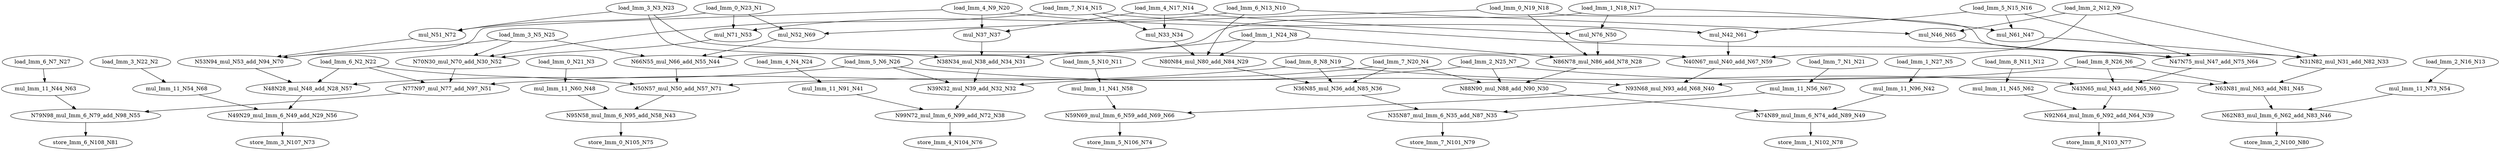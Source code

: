 digraph graphname {
N55 [color="black", label="N79N98_mul_Imm_6_N79_add_N98_N55"];
N74 [color="black", label="store_Imm_5_N106_N74"];
N78 [color="black", label="store_Imm_1_N102_N78"];
N70 [color="black", label="N53N94_mul_N53_add_N94_N70"];
N54 [color="black", label="mul_Imm_11_N73_N54"];
N73 [color="black", label="store_Imm_3_N107_N73"];
N69 [color="black", label="mul_N52_N69"];
N79 [color="black", label="store_Imm_7_N101_N79"];
N58 [color="black", label="mul_Imm_11_N41_N58"];
N68 [color="black", label="mul_Imm_11_N54_N68"];
N80 [color="black", label="store_Imm_2_N100_N80"];
N49 [color="black", label="N74N89_mul_Imm_6_N74_add_N89_N49"];
N48 [color="black", label="mul_Imm_11_N60_N48"];
N65 [color="black", label="mul_N46_N65"];
N64 [color="black", label="N47N75_mul_N47_add_N75_N64"];
N63 [color="black", label="mul_Imm_11_N44_N63"];
N62 [color="black", label="mul_Imm_11_N45_N62"];
N61 [color="black", label="mul_N42_N61"];
N60 [color="black", label="N43N65_mul_N43_add_N65_N60"];
N41 [color="black", label="mul_Imm_11_N91_N41"];
N40 [color="black", label="N93N68_mul_N93_add_N68_N40"];
N43 [color="black", label="N95N58_mul_Imm_6_N95_add_N58_N43"];
N42 [color="black", label="mul_Imm_11_N96_N42"];
N45 [color="black", label="N63N81_mul_N63_add_N81_N45"];
N44 [color="black", label="N66N55_mul_N66_add_N55_N44"];
N47 [color="black", label="mul_N61_N47"];
N46 [color="black", label="N62N83_mul_Imm_6_N62_add_N83_N46"];
N29 [color="black", label="N80N84_mul_N80_add_N84_N29"];
N28 [color="black", label="N86N78_mul_N86_add_N78_N28"];
N59 [color="black", label="N40N67_mul_N40_add_N67_N59"];
N23 [color="black", label="load_Imm_3_N3_N23"];
N22 [color="black", label="load_Imm_6_N2_N22"];
N21 [color="black", label="load_Imm_7_N1_N21"];
N20 [color="black", label="load_Imm_4_N9_N20"];
N27 [color="black", label="load_Imm_6_N7_N27"];
N26 [color="black", label="load_Imm_5_N6_N26"];
N25 [color="black", label="load_Imm_3_N5_N25"];
N24 [color="black", label="load_Imm_4_N4_N24"];
N67 [color="black", label="mul_Imm_11_N56_N67"];
N81 [color="black", label="store_Imm_6_N108_N81"];
N75 [color="black", label="store_Imm_0_N105_N75"];
N66 [color="black", label="N59N69_mul_Imm_6_N59_add_N69_N66"];
N76 [color="black", label="store_Imm_4_N104_N76"];
N8 [color="black", label="load_Imm_1_N24_N8"];
N9 [color="black", label="load_Imm_2_N12_N9"];
N77 [color="black", label="store_Imm_8_N103_N77"];
N71 [color="black", label="N50N57_mul_N50_add_N57_N71"];
N1 [color="black", label="load_Imm_0_N23_N1"];
N2 [color="black", label="load_Imm_3_N22_N2"];
N3 [color="black", label="load_Imm_0_N21_N3"];
N4 [color="black", label="load_Imm_7_N20_N4"];
N5 [color="black", label="load_Imm_1_N27_N5"];
N6 [color="black", label="load_Imm_8_N26_N6"];
N7 [color="black", label="load_Imm_2_N25_N7"];
N12 [color="black", label="load_Imm_8_N11_N12"];
N13 [color="black", label="load_Imm_2_N16_N13"];
N10 [color="black", label="load_Imm_6_N13_N10"];
N11 [color="black", label="load_Imm_5_N10_N11"];
N16 [color="black", label="load_Imm_5_N15_N16"];
N17 [color="black", label="load_Imm_1_N18_N17"];
N14 [color="black", label="load_Imm_4_N17_N14"];
N15 [color="black", label="load_Imm_7_N14_N15"];
N56 [color="black", label="N49N29_mul_Imm_6_N49_add_N29_N56"];
N57 [color="black", label="N48N28_mul_N48_add_N28_N57"];
N18 [color="black", label="load_Imm_0_N19_N18"];
N19 [color="black", label="load_Imm_8_N8_N19"];
N52 [color="black", label="N70N30_mul_N70_add_N30_N52"];
N53 [color="black", label="mul_N71_N53"];
N50 [color="black", label="mul_N76_N50"];
N51 [color="black", label="N77N97_mul_N77_add_N97_N51"];
N38 [color="black", label="N99N72_mul_Imm_6_N99_add_N72_N38"];
N39 [color="black", label="N92N64_mul_Imm_6_N92_add_N64_N39"];
N72 [color="black", label="mul_N51_N72"];
N30 [color="black", label="N88N90_mul_N88_add_N90_N30"];
N31 [color="black", label="N38N34_mul_N38_add_N34_N31"];
N32 [color="black", label="N39N32_mul_N39_add_N32_N32"];
N33 [color="black", label="N31N82_mul_N31_add_N82_N33"];
N34 [color="black", label="mul_N33_N34"];
N35 [color="black", label="N35N87_mul_Imm_6_N35_add_N87_N35"];
N36 [color="black", label="N36N85_mul_N36_add_N85_N36"];
N37 [color="black", label="mul_N37_N37"];
N55 -> N81;
N70 -> N57;
N54 -> N46;
N69 -> N44;
N58 -> N66;
N68 -> N56;
N49 -> N78;
N48 -> N43;
N65 -> N64;
N64 -> N60;
N63 -> N55;
N62 -> N39;
N61 -> N59;
N60 -> N39;
N41 -> N38;
N40 -> N66;
N43 -> N75;
N42 -> N49;
N45 -> N46;
N44 -> N71;
N47 -> N33;
N46 -> N80;
N29 -> N36;
N28 -> N30;
N59 -> N40;
N23 -> N59;
N23 -> N31;
N23 -> N72;
N22 -> N57;
N22 -> N51;
N22 -> N71;
N21 -> N67;
N20 -> N61;
N20 -> N37;
N20 -> N70;
N27 -> N63;
N26 -> N40;
N26 -> N57;
N26 -> N32;
N25 -> N70;
N25 -> N52;
N25 -> N44;
N24 -> N41;
N67 -> N35;
N66 -> N74;
N8 -> N28;
N8 -> N29;
N8 -> N31;
N9 -> N65;
N9 -> N59;
N9 -> N33;
N71 -> N43;
N1 -> N72;
N1 -> N69;
N1 -> N53;
N2 -> N68;
N3 -> N48;
N4 -> N32;
N4 -> N30;
N4 -> N36;
N5 -> N42;
N6 -> N45;
N6 -> N40;
N6 -> N60;
N7 -> N45;
N7 -> N71;
N7 -> N30;
N12 -> N62;
N13 -> N54;
N10 -> N65;
N10 -> N29;
N10 -> N53;
N11 -> N58;
N16 -> N64;
N16 -> N61;
N16 -> N47;
N17 -> N44;
N17 -> N50;
N17 -> N47;
N14 -> N34;
N14 -> N50;
N14 -> N37;
N15 -> N34;
N15 -> N64;
N15 -> N52;
N56 -> N73;
N57 -> N56;
N18 -> N28;
N18 -> N33;
N18 -> N69;
N19 -> N51;
N19 -> N36;
N19 -> N60;
N52 -> N51;
N53 -> N52;
N50 -> N28;
N51 -> N55;
N38 -> N76;
N39 -> N77;
N72 -> N70;
N30 -> N49;
N31 -> N32;
N32 -> N38;
N33 -> N45;
N34 -> N29;
N35 -> N79;
N36 -> N35;
N37 -> N31;
}

